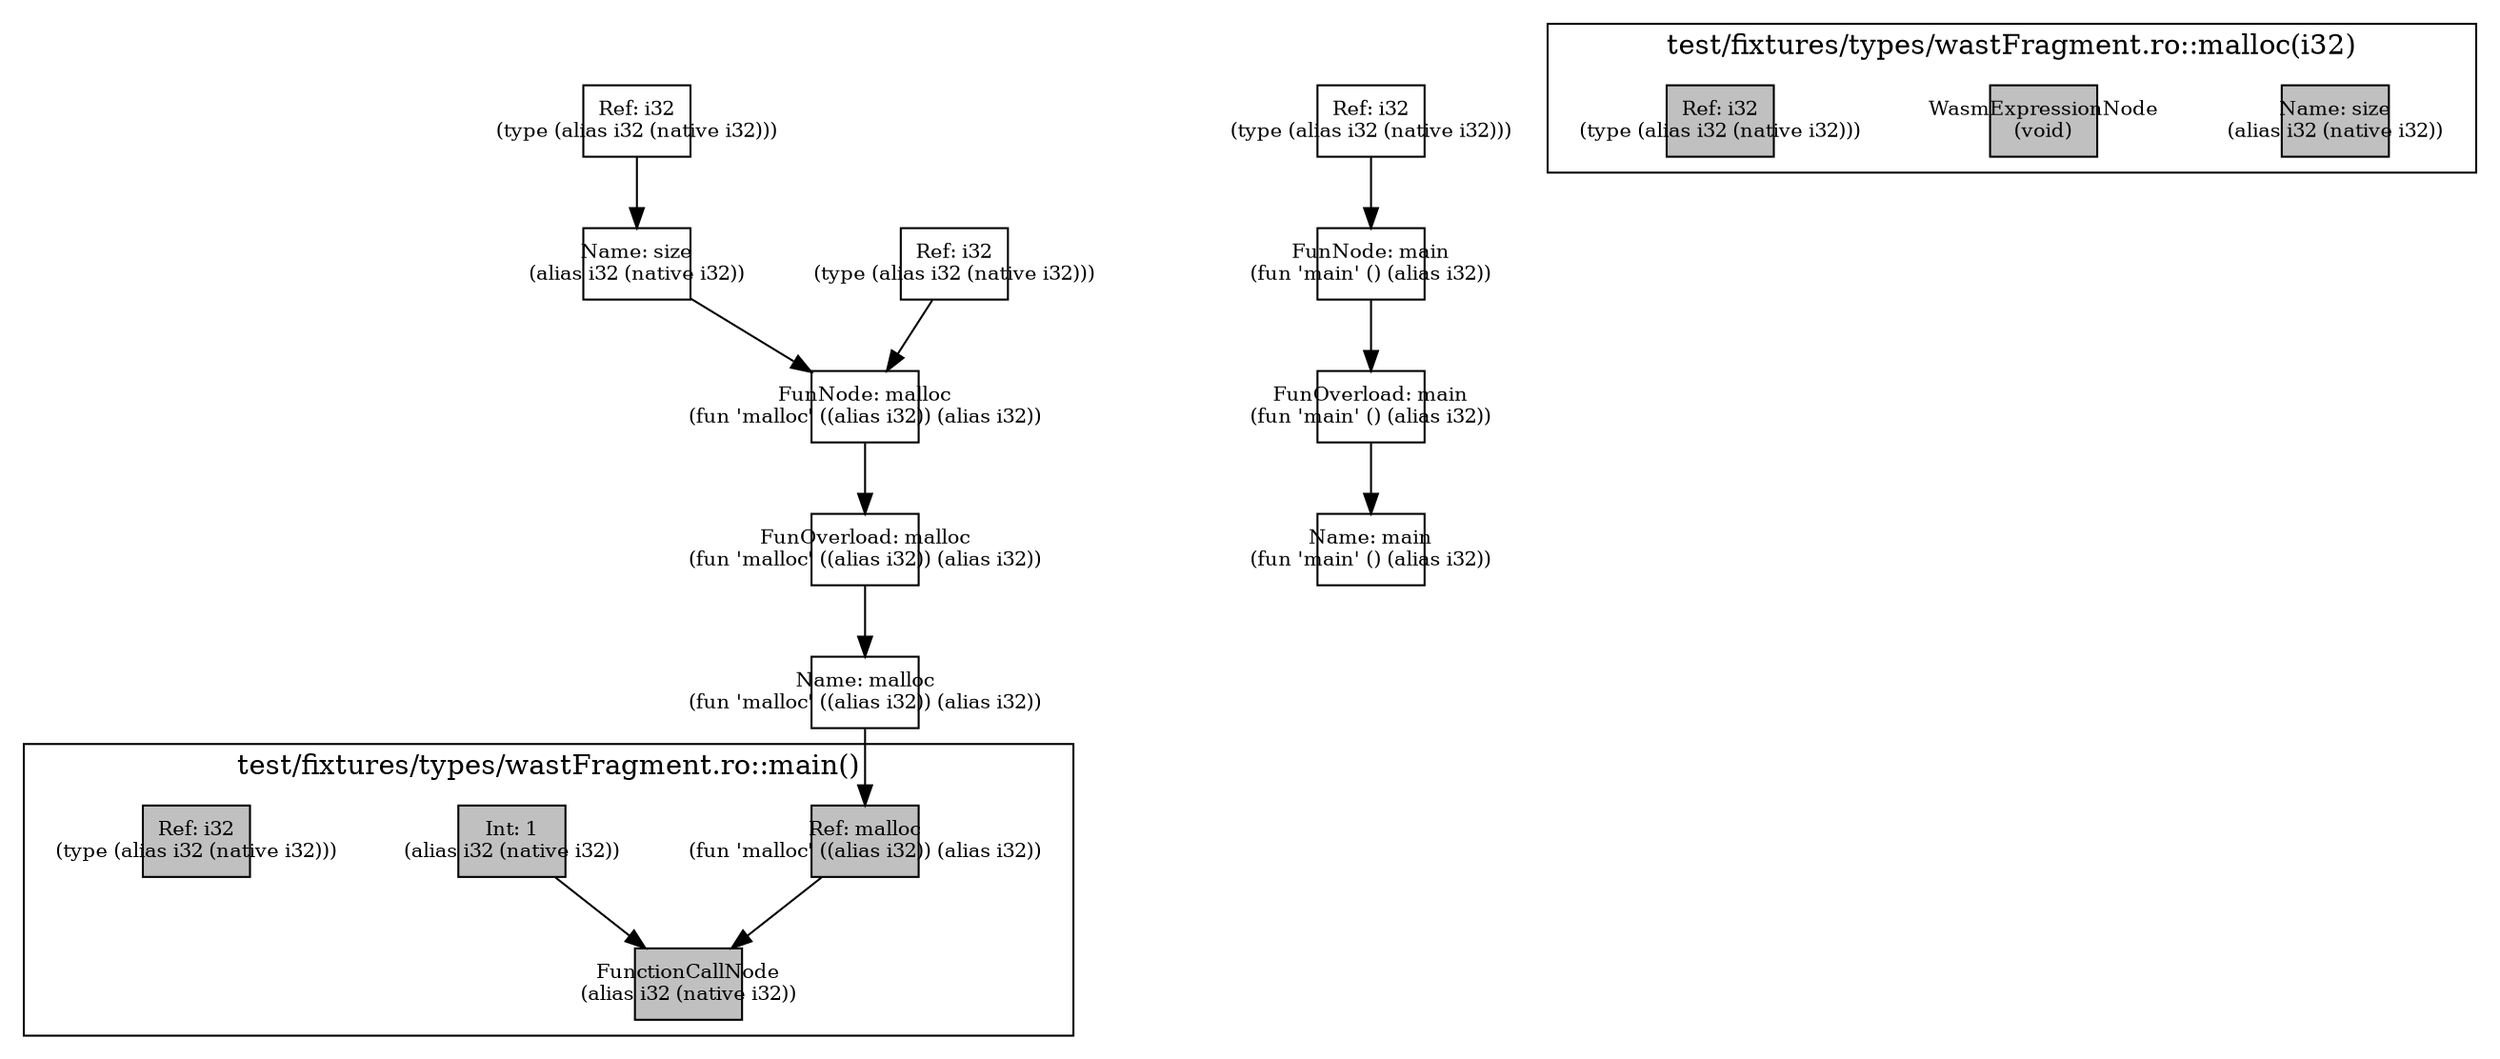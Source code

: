 digraph Document {
  node [shape=box,fixedsize=shape fontsize=10]
  1 [label="FunOverload: malloc\n(fun 'malloc' ((alias i32)) (alias i32))", fillcolor=grey];
  2 [label="FunNode: malloc\n(fun 'malloc' ((alias i32)) (alias i32))", fillcolor=grey];
  3 [label="Ref: i32\n(type (alias i32 (native i32)))", fillcolor=grey];
  4 [label="Name: size\n(alias i32 (native i32))", fillcolor=grey];
  5 [label="Ref: i32\n(type (alias i32 (native i32)))", fillcolor=grey];
  6 [label="Name: malloc\n(fun 'malloc' ((alias i32)) (alias i32))", fillcolor=grey];
  7 [label="FunOverload: main\n(fun 'main' () (alias i32))", fillcolor=grey];
  8 [label="FunNode: main\n(fun 'main' () (alias i32))", fillcolor=grey];
  9 [label="Ref: i32\n(type (alias i32 (native i32)))", fillcolor=grey];
  10 [label="Name: main\n(fun 'main' () (alias i32))", fillcolor=grey];
  subgraph cluster0 {
    node [style=filled, fillcolor=grey];
    11 [label="Name: size\n(alias i32 (native i32))", fillcolor=grey];
    12 [label="WasmExpressionNode\n(void)", fillcolor=grey];
    13 [label="Ref: i32\n(type (alias i32 (native i32)))", fillcolor=grey];
  label = "test/fixtures/types/wastFragment.ro::malloc(i32)";
}
  subgraph cluster1 {
    node [style=filled, fillcolor=grey];
    14 [label="FunctionCallNode\n(alias i32 (native i32))", fillcolor=grey];
    15 [label="Ref: malloc\n(fun 'malloc' ((alias i32)) (alias i32))", fillcolor=grey];
    16 [label="Int: 1\n(alias i32 (native i32))", fillcolor=grey];
    17 [label="Ref: i32\n(type (alias i32 (native i32)))", fillcolor=grey];
    15 -> 14[taillabel="" labeldistance="1" fontname="times  italic" fontsize = 10 color="black" ];
    16 -> 14[taillabel="" labeldistance="1" fontname="times  italic" fontsize = 10 color="black" ];
  label = "test/fixtures/types/wastFragment.ro::main()";
}
  1 -> 6[taillabel="" labeldistance="1" fontname="times  italic" fontsize = 10 color="black" ];
  2 -> 1[taillabel="" labeldistance="1" fontname="times  italic" fontsize = 10 color="black" ];
  3 -> 4[taillabel="" labeldistance="1" fontname="times  italic" fontsize = 10 color="black" ];
  4 -> 2[taillabel="" labeldistance="1" fontname="times  italic" fontsize = 10 color="black" ];
  5 -> 2[taillabel="" labeldistance="1" fontname="times  italic" fontsize = 10 color="black" ];
  6 -> 15[taillabel="" labeldistance="1" fontname="times  italic" fontsize = 10 color="black" ];
  7 -> 10[taillabel="" labeldistance="1" fontname="times  italic" fontsize = 10 color="black" ];
  8 -> 7[taillabel="" labeldistance="1" fontname="times  italic" fontsize = 10 color="black" ];
  9 -> 8[taillabel="" labeldistance="1" fontname="times  italic" fontsize = 10 color="black" ];
  label="";
}
